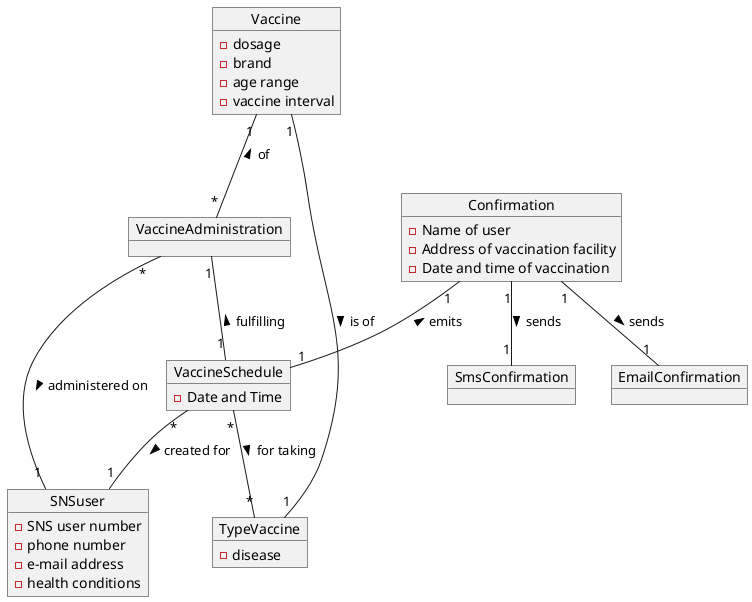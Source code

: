 @startuml
'https://plantuml.com/class-diagram

object SNSuser{
-SNS user number
-phone number
-e-mail address
-health conditions
}
object Vaccine{
-dosage
-brand
-age range
-vaccine interval
}
object VaccineSchedule{
-Date and Time
}
object Confirmation{
-Name of user
-Address of vaccination facility
-Date and time of vaccination
}
object TypeVaccine{
-disease
}
object VaccineAdministration
object SmsConfirmation
object EmailConfirmation

VaccineSchedule"*" -- "1"SNSuser: > created for
Vaccine"1" -- "*"VaccineAdministration: < of
VaccineAdministration"*" -- "1"SNSuser: > administered on
Confirmation"1" -- "1"VaccineSchedule: < emits
Confirmation"1" -- "1"SmsConfirmation:> sends
VaccineAdministration"1" -- "1"VaccineSchedule: < fulfilling
Confirmation "1"--"1" EmailConfirmation: > sends
Vaccine"1" --"1" TypeVaccine:> is of
VaccineSchedule"*" -- "*"TypeVaccine:> for taking

@enduml